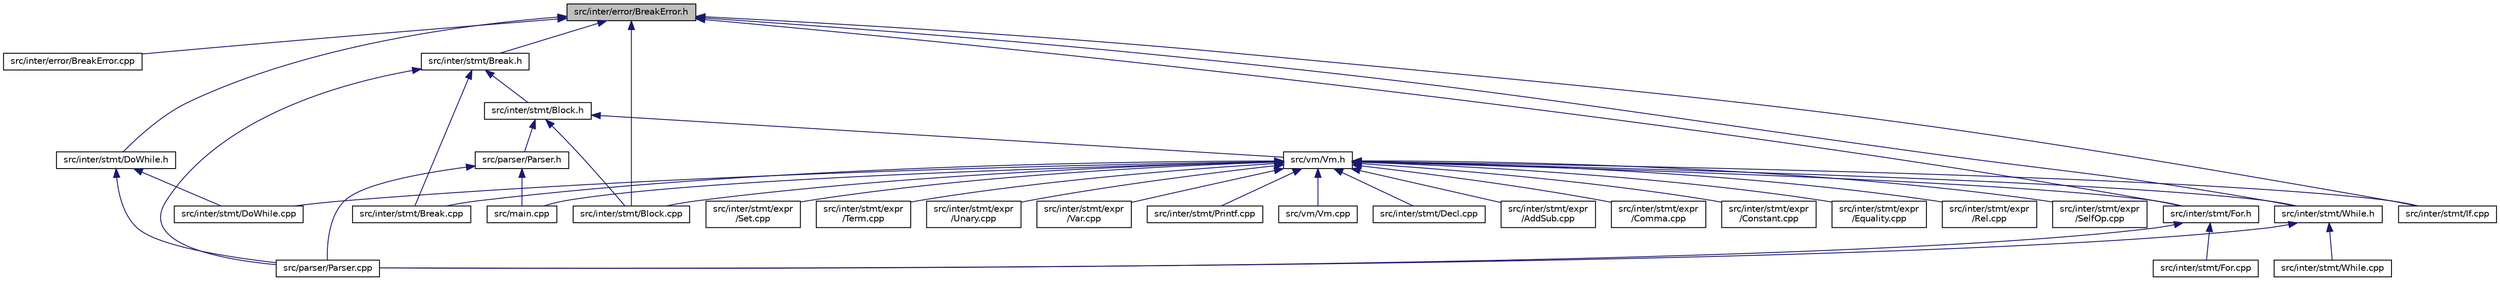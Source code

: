 digraph "src/inter/error/BreakError.h"
{
  edge [fontname="Helvetica",fontsize="10",labelfontname="Helvetica",labelfontsize="10"];
  node [fontname="Helvetica",fontsize="10",shape=record];
  Node3 [label="src/inter/error/BreakError.h",height=0.2,width=0.4,color="black", fillcolor="grey75", style="filled", fontcolor="black"];
  Node3 -> Node4 [dir="back",color="midnightblue",fontsize="10",style="solid"];
  Node4 [label="src/inter/error/BreakError.cpp",height=0.2,width=0.4,color="black", fillcolor="white", style="filled",URL="$_break_error_8cpp.html"];
  Node3 -> Node5 [dir="back",color="midnightblue",fontsize="10",style="solid"];
  Node5 [label="src/inter/stmt/Break.h",height=0.2,width=0.4,color="black", fillcolor="white", style="filled",URL="$_break_8h.html"];
  Node5 -> Node6 [dir="back",color="midnightblue",fontsize="10",style="solid"];
  Node6 [label="src/inter/stmt/Block.h",height=0.2,width=0.4,color="black", fillcolor="white", style="filled",URL="$_block_8h.html"];
  Node6 -> Node7 [dir="back",color="midnightblue",fontsize="10",style="solid"];
  Node7 [label="src/inter/stmt/Block.cpp",height=0.2,width=0.4,color="black", fillcolor="white", style="filled",URL="$_block_8cpp.html"];
  Node6 -> Node8 [dir="back",color="midnightblue",fontsize="10",style="solid"];
  Node8 [label="src/vm/Vm.h",height=0.2,width=0.4,color="black", fillcolor="white", style="filled",URL="$_vm_8h.html"];
  Node8 -> Node7 [dir="back",color="midnightblue",fontsize="10",style="solid"];
  Node8 -> Node9 [dir="back",color="midnightblue",fontsize="10",style="solid"];
  Node9 [label="src/inter/stmt/Break.cpp",height=0.2,width=0.4,color="black", fillcolor="white", style="filled",URL="$_break_8cpp.html"];
  Node8 -> Node10 [dir="back",color="midnightblue",fontsize="10",style="solid"];
  Node10 [label="src/inter/stmt/Decl.cpp",height=0.2,width=0.4,color="black", fillcolor="white", style="filled",URL="$_decl_8cpp.html"];
  Node8 -> Node11 [dir="back",color="midnightblue",fontsize="10",style="solid"];
  Node11 [label="src/inter/stmt/DoWhile.cpp",height=0.2,width=0.4,color="black", fillcolor="white", style="filled",URL="$_do_while_8cpp.html"];
  Node8 -> Node12 [dir="back",color="midnightblue",fontsize="10",style="solid"];
  Node12 [label="src/inter/stmt/expr\l/AddSub.cpp",height=0.2,width=0.4,color="black", fillcolor="white", style="filled",URL="$_add_sub_8cpp.html"];
  Node8 -> Node13 [dir="back",color="midnightblue",fontsize="10",style="solid"];
  Node13 [label="src/inter/stmt/expr\l/Comma.cpp",height=0.2,width=0.4,color="black", fillcolor="white", style="filled",URL="$_comma_8cpp.html"];
  Node8 -> Node14 [dir="back",color="midnightblue",fontsize="10",style="solid"];
  Node14 [label="src/inter/stmt/expr\l/Constant.cpp",height=0.2,width=0.4,color="black", fillcolor="white", style="filled",URL="$_constant_8cpp.html"];
  Node8 -> Node15 [dir="back",color="midnightblue",fontsize="10",style="solid"];
  Node15 [label="src/inter/stmt/expr\l/Equality.cpp",height=0.2,width=0.4,color="black", fillcolor="white", style="filled",URL="$_equality_8cpp.html"];
  Node8 -> Node16 [dir="back",color="midnightblue",fontsize="10",style="solid"];
  Node16 [label="src/inter/stmt/expr\l/Rel.cpp",height=0.2,width=0.4,color="black", fillcolor="white", style="filled",URL="$_rel_8cpp.html"];
  Node8 -> Node17 [dir="back",color="midnightblue",fontsize="10",style="solid"];
  Node17 [label="src/inter/stmt/expr\l/SelfOp.cpp",height=0.2,width=0.4,color="black", fillcolor="white", style="filled",URL="$_self_op_8cpp.html"];
  Node8 -> Node18 [dir="back",color="midnightblue",fontsize="10",style="solid"];
  Node18 [label="src/inter/stmt/expr\l/Set.cpp",height=0.2,width=0.4,color="black", fillcolor="white", style="filled",URL="$_set_8cpp.html"];
  Node8 -> Node19 [dir="back",color="midnightblue",fontsize="10",style="solid"];
  Node19 [label="src/inter/stmt/expr\l/Term.cpp",height=0.2,width=0.4,color="black", fillcolor="white", style="filled",URL="$_term_8cpp.html"];
  Node8 -> Node20 [dir="back",color="midnightblue",fontsize="10",style="solid"];
  Node20 [label="src/inter/stmt/expr\l/Unary.cpp",height=0.2,width=0.4,color="black", fillcolor="white", style="filled",URL="$_unary_8cpp.html"];
  Node8 -> Node21 [dir="back",color="midnightblue",fontsize="10",style="solid"];
  Node21 [label="src/inter/stmt/expr\l/Var.cpp",height=0.2,width=0.4,color="black", fillcolor="white", style="filled",URL="$_var_8cpp.html"];
  Node8 -> Node22 [dir="back",color="midnightblue",fontsize="10",style="solid"];
  Node22 [label="src/inter/stmt/For.h",height=0.2,width=0.4,color="black", fillcolor="white", style="filled",URL="$_for_8h.html"];
  Node22 -> Node23 [dir="back",color="midnightblue",fontsize="10",style="solid"];
  Node23 [label="src/inter/stmt/For.cpp",height=0.2,width=0.4,color="black", fillcolor="white", style="filled",URL="$_for_8cpp.html"];
  Node22 -> Node24 [dir="back",color="midnightblue",fontsize="10",style="solid"];
  Node24 [label="src/parser/Parser.cpp",height=0.2,width=0.4,color="black", fillcolor="white", style="filled",URL="$_parser_8cpp.html"];
  Node8 -> Node25 [dir="back",color="midnightblue",fontsize="10",style="solid"];
  Node25 [label="src/inter/stmt/If.cpp",height=0.2,width=0.4,color="black", fillcolor="white", style="filled",URL="$_if_8cpp.html"];
  Node8 -> Node26 [dir="back",color="midnightblue",fontsize="10",style="solid"];
  Node26 [label="src/inter/stmt/Printf.cpp",height=0.2,width=0.4,color="black", fillcolor="white", style="filled",URL="$_printf_8cpp.html"];
  Node8 -> Node27 [dir="back",color="midnightblue",fontsize="10",style="solid"];
  Node27 [label="src/inter/stmt/While.h",height=0.2,width=0.4,color="black", fillcolor="white", style="filled",URL="$_while_8h.html"];
  Node27 -> Node28 [dir="back",color="midnightblue",fontsize="10",style="solid"];
  Node28 [label="src/inter/stmt/While.cpp",height=0.2,width=0.4,color="black", fillcolor="white", style="filled",URL="$_while_8cpp.html"];
  Node27 -> Node24 [dir="back",color="midnightblue",fontsize="10",style="solid"];
  Node8 -> Node29 [dir="back",color="midnightblue",fontsize="10",style="solid"];
  Node29 [label="src/main.cpp",height=0.2,width=0.4,color="black", fillcolor="white", style="filled",URL="$main_8cpp.html"];
  Node8 -> Node30 [dir="back",color="midnightblue",fontsize="10",style="solid"];
  Node30 [label="src/vm/Vm.cpp",height=0.2,width=0.4,color="black", fillcolor="white", style="filled",URL="$_vm_8cpp.html"];
  Node6 -> Node31 [dir="back",color="midnightblue",fontsize="10",style="solid"];
  Node31 [label="src/parser/Parser.h",height=0.2,width=0.4,color="black", fillcolor="white", style="filled",URL="$_parser_8h.html"];
  Node31 -> Node29 [dir="back",color="midnightblue",fontsize="10",style="solid"];
  Node31 -> Node24 [dir="back",color="midnightblue",fontsize="10",style="solid"];
  Node5 -> Node9 [dir="back",color="midnightblue",fontsize="10",style="solid"];
  Node5 -> Node24 [dir="back",color="midnightblue",fontsize="10",style="solid"];
  Node3 -> Node7 [dir="back",color="midnightblue",fontsize="10",style="solid"];
  Node3 -> Node32 [dir="back",color="midnightblue",fontsize="10",style="solid"];
  Node32 [label="src/inter/stmt/DoWhile.h",height=0.2,width=0.4,color="black", fillcolor="white", style="filled",URL="$_do_while_8h.html"];
  Node32 -> Node11 [dir="back",color="midnightblue",fontsize="10",style="solid"];
  Node32 -> Node24 [dir="back",color="midnightblue",fontsize="10",style="solid"];
  Node3 -> Node22 [dir="back",color="midnightblue",fontsize="10",style="solid"];
  Node3 -> Node25 [dir="back",color="midnightblue",fontsize="10",style="solid"];
  Node3 -> Node27 [dir="back",color="midnightblue",fontsize="10",style="solid"];
}
